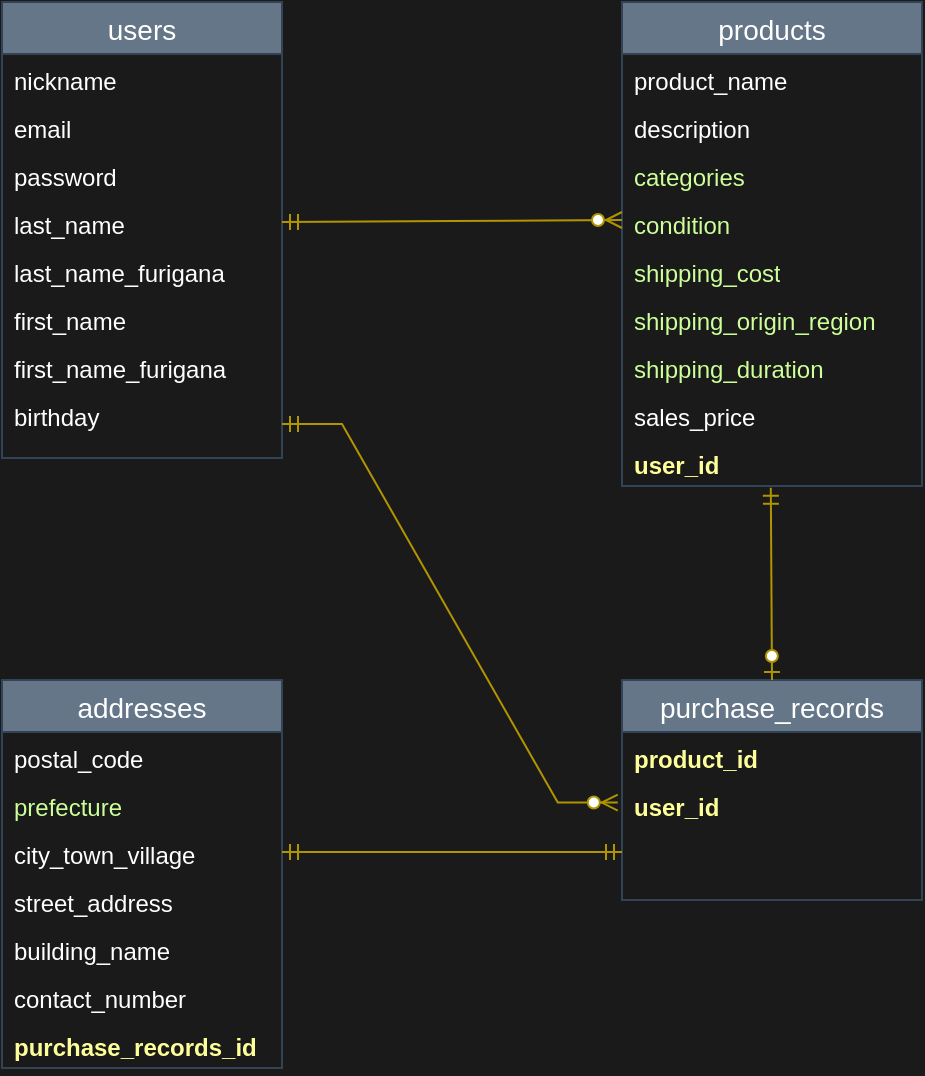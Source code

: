 <mxfile>
    <diagram id="UxOcIvzydderrYuQQbVV" name="ページ1">
        <mxGraphModel dx="526" dy="677" grid="1" gridSize="10" guides="0" tooltips="1" connect="1" arrows="1" fold="1" page="1" pageScale="1" pageWidth="827" pageHeight="1169" background="#1A1A1A" math="0" shadow="0">
            <root>
                <mxCell id="0"/>
                <mxCell id="1" parent="0"/>
                <mxCell id="90jA6NsGdoDW6GEbfOCI-14" value="users" style="swimlane;fontStyle=0;childLayout=stackLayout;horizontal=1;startSize=26;horizontalStack=0;resizeParent=1;resizeParentMax=0;resizeLast=0;collapsible=1;marginBottom=0;align=center;fontSize=14;labelBackgroundColor=none;fillColor=#647687;strokeColor=#314354;fontColor=#ffffff;" vertex="1" parent="1">
                    <mxGeometry x="180" y="21" width="140" height="228" as="geometry"/>
                </mxCell>
                <mxCell id="90jA6NsGdoDW6GEbfOCI-28" value="nickname" style="text;strokeColor=none;fillColor=none;spacingLeft=4;spacingRight=4;overflow=hidden;rotatable=0;points=[[0,0.5],[1,0.5]];portConstraint=eastwest;fontSize=12;fontColor=#FFFFFF;" vertex="1" parent="90jA6NsGdoDW6GEbfOCI-14">
                    <mxGeometry y="26" width="140" height="24" as="geometry"/>
                </mxCell>
                <mxCell id="90jA6NsGdoDW6GEbfOCI-32" value="email" style="text;strokeColor=none;fillColor=none;spacingLeft=4;spacingRight=4;overflow=hidden;rotatable=0;points=[[0,0.5],[1,0.5]];portConstraint=eastwest;fontSize=12;fontColor=#FFFFFF;" vertex="1" parent="90jA6NsGdoDW6GEbfOCI-14">
                    <mxGeometry y="50" width="140" height="24" as="geometry"/>
                </mxCell>
                <mxCell id="90jA6NsGdoDW6GEbfOCI-33" value="password" style="text;strokeColor=none;fillColor=none;spacingLeft=4;spacingRight=4;overflow=hidden;rotatable=0;points=[[0,0.5],[1,0.5]];portConstraint=eastwest;fontSize=12;fontColor=#FFFFFF;" vertex="1" parent="90jA6NsGdoDW6GEbfOCI-14">
                    <mxGeometry y="74" width="140" height="24" as="geometry"/>
                </mxCell>
                <mxCell id="90jA6NsGdoDW6GEbfOCI-35" value="last_name" style="text;strokeColor=none;fillColor=none;spacingLeft=4;spacingRight=4;overflow=hidden;rotatable=0;points=[[0,0.5],[1,0.5]];portConstraint=eastwest;fontSize=12;fontColor=#FFFFFF;" vertex="1" parent="90jA6NsGdoDW6GEbfOCI-14">
                    <mxGeometry y="98" width="140" height="24" as="geometry"/>
                </mxCell>
                <mxCell id="90jA6NsGdoDW6GEbfOCI-108" value="last_name_furigana" style="text;strokeColor=none;fillColor=none;spacingLeft=4;spacingRight=4;overflow=hidden;rotatable=0;points=[[0,0.5],[1,0.5]];portConstraint=eastwest;fontSize=12;fontColor=#FFFFFF;" vertex="1" parent="90jA6NsGdoDW6GEbfOCI-14">
                    <mxGeometry y="122" width="140" height="24" as="geometry"/>
                </mxCell>
                <mxCell id="90jA6NsGdoDW6GEbfOCI-143" value="first_name" style="text;strokeColor=none;fillColor=none;spacingLeft=4;spacingRight=4;overflow=hidden;rotatable=0;points=[[0,0.5],[1,0.5]];portConstraint=eastwest;fontSize=12;fontColor=#FFFFFF;" vertex="1" parent="90jA6NsGdoDW6GEbfOCI-14">
                    <mxGeometry y="146" width="140" height="24" as="geometry"/>
                </mxCell>
                <mxCell id="90jA6NsGdoDW6GEbfOCI-142" value="first_name_furigana" style="text;strokeColor=none;fillColor=none;spacingLeft=4;spacingRight=4;overflow=hidden;rotatable=0;points=[[0,0.5],[1,0.5]];portConstraint=eastwest;fontSize=12;fontColor=#FFFFFF;" vertex="1" parent="90jA6NsGdoDW6GEbfOCI-14">
                    <mxGeometry y="170" width="140" height="24" as="geometry"/>
                </mxCell>
                <mxCell id="90jA6NsGdoDW6GEbfOCI-29" value="birthday" style="text;strokeColor=none;fillColor=none;spacingLeft=4;spacingRight=4;overflow=hidden;rotatable=0;points=[[0,0.5],[1,0.5]];portConstraint=eastwest;fontSize=12;fontColor=#FFFFFF;" vertex="1" parent="90jA6NsGdoDW6GEbfOCI-14">
                    <mxGeometry y="194" width="140" height="34" as="geometry"/>
                </mxCell>
                <mxCell id="90jA6NsGdoDW6GEbfOCI-43" value="products" style="swimlane;fontStyle=0;childLayout=stackLayout;horizontal=1;startSize=26;horizontalStack=0;resizeParent=1;resizeParentMax=0;resizeLast=0;collapsible=1;marginBottom=0;align=center;fontSize=14;labelBackgroundColor=none;fontColor=#ffffff;fillColor=#647687;strokeColor=#314354;" vertex="1" parent="1">
                    <mxGeometry x="490" y="21" width="150" height="242" as="geometry"/>
                </mxCell>
                <mxCell id="90jA6NsGdoDW6GEbfOCI-45" value="product_name" style="text;strokeColor=none;fillColor=none;spacingLeft=4;spacingRight=4;overflow=hidden;rotatable=0;points=[[0,0.5],[1,0.5]];portConstraint=eastwest;fontSize=12;fontColor=#FFFFFF;" vertex="1" parent="90jA6NsGdoDW6GEbfOCI-43">
                    <mxGeometry y="26" width="150" height="24" as="geometry"/>
                </mxCell>
                <mxCell id="90jA6NsGdoDW6GEbfOCI-47" value="description" style="text;strokeColor=none;fillColor=none;spacingLeft=4;spacingRight=4;overflow=hidden;rotatable=0;points=[[0,0.5],[1,0.5]];portConstraint=eastwest;fontSize=12;fontColor=#FFFFFF;" vertex="1" parent="90jA6NsGdoDW6GEbfOCI-43">
                    <mxGeometry y="50" width="150" height="24" as="geometry"/>
                </mxCell>
                <mxCell id="90jA6NsGdoDW6GEbfOCI-50" value="categories" style="text;strokeColor=none;fillColor=none;spacingLeft=4;spacingRight=4;overflow=hidden;rotatable=0;points=[[0,0.5],[1,0.5]];portConstraint=eastwest;fontSize=12;fontColor=#CCFF99;" vertex="1" parent="90jA6NsGdoDW6GEbfOCI-43">
                    <mxGeometry y="74" width="150" height="24" as="geometry"/>
                </mxCell>
                <mxCell id="90jA6NsGdoDW6GEbfOCI-51" value="condition" style="text;strokeColor=none;fillColor=none;spacingLeft=4;spacingRight=4;overflow=hidden;rotatable=0;points=[[0,0.5],[1,0.5]];portConstraint=eastwest;fontSize=12;fontColor=#CCFF99;" vertex="1" parent="90jA6NsGdoDW6GEbfOCI-43">
                    <mxGeometry y="98" width="150" height="24" as="geometry"/>
                </mxCell>
                <mxCell id="90jA6NsGdoDW6GEbfOCI-52" value="shipping_cost" style="text;strokeColor=none;fillColor=none;spacingLeft=4;spacingRight=4;overflow=hidden;rotatable=0;points=[[0,0.5],[1,0.5]];portConstraint=eastwest;fontSize=12;fontColor=#CCFF99;html=1;" vertex="1" parent="90jA6NsGdoDW6GEbfOCI-43">
                    <mxGeometry y="122" width="150" height="24" as="geometry"/>
                </mxCell>
                <mxCell id="90jA6NsGdoDW6GEbfOCI-53" value="shipping_origin_region" style="text;strokeColor=none;fillColor=none;spacingLeft=4;spacingRight=4;overflow=hidden;rotatable=0;points=[[0,0.5],[1,0.5]];portConstraint=eastwest;fontSize=12;fontColor=#CCFF99;" vertex="1" parent="90jA6NsGdoDW6GEbfOCI-43">
                    <mxGeometry y="146" width="150" height="24" as="geometry"/>
                </mxCell>
                <mxCell id="90jA6NsGdoDW6GEbfOCI-54" value="shipping_duration" style="text;strokeColor=none;fillColor=none;spacingLeft=4;spacingRight=4;overflow=hidden;rotatable=0;points=[[0,0.5],[1,0.5]];portConstraint=eastwest;fontSize=12;fontStyle=0;fontColor=#CCFF99;" vertex="1" parent="90jA6NsGdoDW6GEbfOCI-43">
                    <mxGeometry y="170" width="150" height="24" as="geometry"/>
                </mxCell>
                <mxCell id="90jA6NsGdoDW6GEbfOCI-129" value="sales_price" style="text;strokeColor=none;fillColor=none;spacingLeft=4;spacingRight=4;overflow=hidden;rotatable=0;points=[[0,0.5],[1,0.5]];portConstraint=eastwest;fontSize=12;fontStyle=0;fontColor=#FFFFFF;" vertex="1" parent="90jA6NsGdoDW6GEbfOCI-43">
                    <mxGeometry y="194" width="150" height="24" as="geometry"/>
                </mxCell>
                <mxCell id="90jA6NsGdoDW6GEbfOCI-131" value="user_id" style="text;strokeColor=none;fillColor=none;spacingLeft=4;spacingRight=4;overflow=hidden;rotatable=0;points=[[0,0.5],[1,0.5]];portConstraint=eastwest;fontSize=12;fontStyle=1;fontColor=#FFFF99;" vertex="1" parent="90jA6NsGdoDW6GEbfOCI-43">
                    <mxGeometry y="218" width="150" height="24" as="geometry"/>
                </mxCell>
                <mxCell id="90jA6NsGdoDW6GEbfOCI-55" value="addresses" style="swimlane;fontStyle=0;childLayout=stackLayout;horizontal=1;startSize=26;horizontalStack=0;resizeParent=1;resizeParentMax=0;resizeLast=0;collapsible=1;marginBottom=0;align=center;fontSize=14;fontColor=#ffffff;labelBackgroundColor=none;fillColor=#647687;strokeColor=#314354;" vertex="1" parent="1">
                    <mxGeometry x="180" y="360" width="140" height="194" as="geometry"/>
                </mxCell>
                <mxCell id="90jA6NsGdoDW6GEbfOCI-56" value="postal_code" style="text;strokeColor=none;fillColor=none;spacingLeft=4;spacingRight=4;overflow=hidden;rotatable=0;points=[[0,0.5],[1,0.5]];portConstraint=eastwest;fontSize=12;fontColor=#FFFFFF;" vertex="1" parent="90jA6NsGdoDW6GEbfOCI-55">
                    <mxGeometry y="26" width="140" height="24" as="geometry"/>
                </mxCell>
                <mxCell id="90jA6NsGdoDW6GEbfOCI-62" value="prefecture" style="text;strokeColor=none;fillColor=none;spacingLeft=4;spacingRight=4;overflow=hidden;rotatable=0;points=[[0,0.5],[1,0.5]];portConstraint=eastwest;fontSize=12;fontColor=#CCFF99;" vertex="1" parent="90jA6NsGdoDW6GEbfOCI-55">
                    <mxGeometry y="50" width="140" height="24" as="geometry"/>
                </mxCell>
                <mxCell id="90jA6NsGdoDW6GEbfOCI-72" value="city_town_village" style="text;strokeColor=none;fillColor=none;spacingLeft=4;spacingRight=4;overflow=hidden;rotatable=0;points=[[0,0.5],[1,0.5]];portConstraint=eastwest;fontSize=12;fontColor=#FFFFFF;" vertex="1" parent="90jA6NsGdoDW6GEbfOCI-55">
                    <mxGeometry y="74" width="140" height="24" as="geometry"/>
                </mxCell>
                <mxCell id="90jA6NsGdoDW6GEbfOCI-73" value="street_address" style="text;strokeColor=none;fillColor=none;spacingLeft=4;spacingRight=4;overflow=hidden;rotatable=0;points=[[0,0.5],[1,0.5]];portConstraint=eastwest;fontSize=12;fontColor=#FFFFFF;" vertex="1" parent="90jA6NsGdoDW6GEbfOCI-55">
                    <mxGeometry y="98" width="140" height="24" as="geometry"/>
                </mxCell>
                <mxCell id="90jA6NsGdoDW6GEbfOCI-74" value="building_name" style="text;strokeColor=none;fillColor=none;spacingLeft=4;spacingRight=4;overflow=hidden;rotatable=0;points=[[0,0.5],[1,0.5]];portConstraint=eastwest;fontSize=12;fontColor=#FFFFFF;" vertex="1" parent="90jA6NsGdoDW6GEbfOCI-55">
                    <mxGeometry y="122" width="140" height="24" as="geometry"/>
                </mxCell>
                <mxCell id="90jA6NsGdoDW6GEbfOCI-63" value="contact_number" style="text;strokeColor=none;fillColor=none;spacingLeft=4;spacingRight=4;overflow=hidden;rotatable=0;points=[[0,0.5],[1,0.5]];portConstraint=eastwest;fontSize=12;fontColor=#FFFFFF;" vertex="1" parent="90jA6NsGdoDW6GEbfOCI-55">
                    <mxGeometry y="146" width="140" height="24" as="geometry"/>
                </mxCell>
                <mxCell id="90jA6NsGdoDW6GEbfOCI-144" value="purchase_records_id" style="text;strokeColor=none;fillColor=none;spacingLeft=4;spacingRight=4;overflow=hidden;rotatable=0;points=[[0,0.5],[1,0.5]];portConstraint=eastwest;fontSize=12;fontColor=#FFFF99;fontStyle=1" vertex="1" parent="90jA6NsGdoDW6GEbfOCI-55">
                    <mxGeometry y="170" width="140" height="24" as="geometry"/>
                </mxCell>
                <mxCell id="90jA6NsGdoDW6GEbfOCI-66" value="purchase_records" style="swimlane;fontStyle=0;childLayout=stackLayout;horizontal=1;startSize=26;horizontalStack=0;resizeParent=1;resizeParentMax=0;resizeLast=0;collapsible=1;marginBottom=0;align=center;fontSize=14;fontColor=#ffffff;labelBackgroundColor=none;fillColor=#647687;strokeColor=#314354;" vertex="1" parent="1">
                    <mxGeometry x="490" y="360" width="150" height="110" as="geometry"/>
                </mxCell>
                <mxCell id="90jA6NsGdoDW6GEbfOCI-71" value="product_id" style="text;strokeColor=none;fillColor=none;spacingLeft=4;spacingRight=4;overflow=hidden;rotatable=0;points=[[0,0.5],[1,0.5]];portConstraint=eastwest;fontSize=12;fontStyle=1;fontColor=#FFFF99;" vertex="1" parent="90jA6NsGdoDW6GEbfOCI-66">
                    <mxGeometry y="26" width="150" height="24" as="geometry"/>
                </mxCell>
                <mxCell id="90jA6NsGdoDW6GEbfOCI-67" value="user_id" style="text;strokeColor=none;fillColor=none;spacingLeft=4;spacingRight=4;overflow=hidden;rotatable=0;points=[[0,0.5],[1,0.5]];portConstraint=eastwest;fontSize=12;fontColor=#FFFF99;fontStyle=1" vertex="1" parent="90jA6NsGdoDW6GEbfOCI-66">
                    <mxGeometry y="50" width="150" height="60" as="geometry"/>
                </mxCell>
                <mxCell id="90jA6NsGdoDW6GEbfOCI-100" value="" style="edgeStyle=entityRelationEdgeStyle;fontSize=12;html=1;endArrow=ERzeroToMany;startArrow=ERmandOne;curved=1;exitX=1;exitY=0.5;exitDx=0;exitDy=0;fontColor=#FFFFFF;labelBorderColor=#FF8000;fillColor=#e3c800;strokeColor=#B09500;" edge="1" parent="1" source="90jA6NsGdoDW6GEbfOCI-35">
                    <mxGeometry width="100" height="100" relative="1" as="geometry">
                        <mxPoint x="310" y="166" as="sourcePoint"/>
                        <mxPoint x="490" y="130" as="targetPoint"/>
                    </mxGeometry>
                </mxCell>
                <mxCell id="90jA6NsGdoDW6GEbfOCI-101" value="" style="edgeStyle=entityRelationEdgeStyle;fontSize=12;html=1;endArrow=ERzeroToMany;startArrow=ERmandOne;rounded=0;exitX=1;exitY=0.5;exitDx=0;exitDy=0;fontColor=#FFFFFF;labelBorderColor=#FF8000;fillColor=#e3c800;strokeColor=#B09500;entryX=-0.014;entryY=0.188;entryDx=0;entryDy=0;entryPerimeter=0;" edge="1" parent="1" source="90jA6NsGdoDW6GEbfOCI-29" target="90jA6NsGdoDW6GEbfOCI-67">
                    <mxGeometry width="100" height="100" relative="1" as="geometry">
                        <mxPoint x="350" y="200" as="sourcePoint"/>
                        <mxPoint x="420" y="450" as="targetPoint"/>
                    </mxGeometry>
                </mxCell>
                <mxCell id="90jA6NsGdoDW6GEbfOCI-135" value="" style="fontSize=12;html=1;endArrow=ERmandOne;startArrow=ERmandOne;rounded=0;fontColor=#FFFFFF;labelBorderColor=#FF8000;fillColor=#e3c800;strokeColor=#B09500;exitX=0;exitY=0.5;exitDx=0;exitDy=0;entryX=1;entryY=0.5;entryDx=0;entryDy=0;" edge="1" parent="1" target="90jA6NsGdoDW6GEbfOCI-72">
                    <mxGeometry width="100" height="100" relative="1" as="geometry">
                        <mxPoint x="490" y="446" as="sourcePoint"/>
                        <mxPoint x="440" y="446" as="targetPoint"/>
                        <Array as="points"/>
                    </mxGeometry>
                </mxCell>
                <mxCell id="90jA6NsGdoDW6GEbfOCI-141" value="" style="fontSize=12;html=1;endArrow=ERzeroToOne;startArrow=ERmandOne;rounded=0;labelBorderColor=#FF8000;strokeColor=#B09500;fontColor=#333333;fillColor=#e3c800;entryX=0.5;entryY=0;entryDx=0;entryDy=0;exitX=0.496;exitY=1.036;exitDx=0;exitDy=0;exitPerimeter=0;" edge="1" parent="1" source="90jA6NsGdoDW6GEbfOCI-131" target="90jA6NsGdoDW6GEbfOCI-66">
                    <mxGeometry width="100" height="100" relative="1" as="geometry">
                        <mxPoint x="560" y="260" as="sourcePoint"/>
                        <mxPoint x="660" y="360" as="targetPoint"/>
                    </mxGeometry>
                </mxCell>
            </root>
        </mxGraphModel>
    </diagram>
</mxfile>